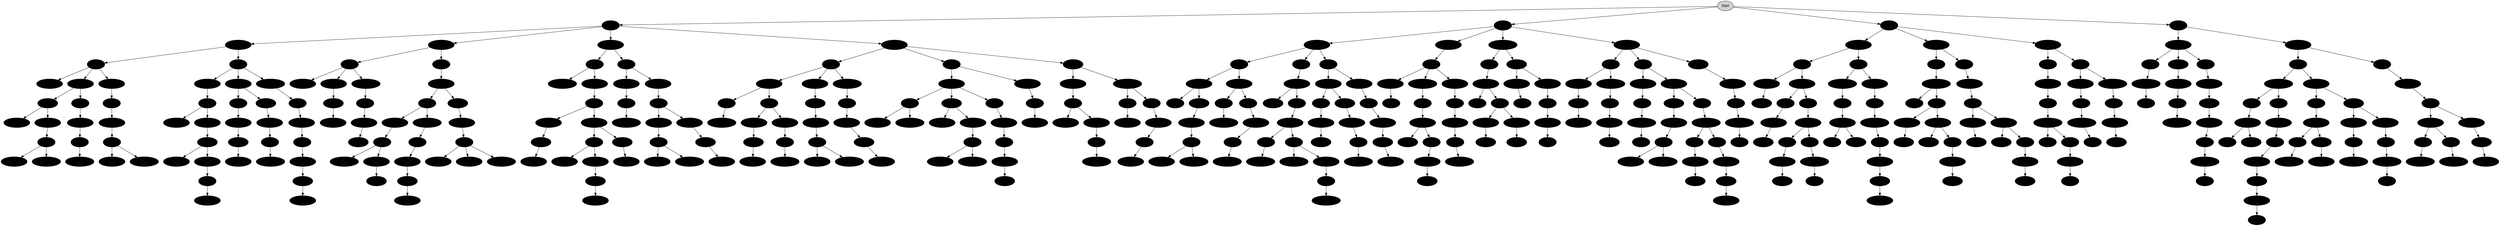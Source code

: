 digraph G {
node [style = "filled"; fontname = "Arial"; colorscheme = ylgnbu3;];
"1555093762" [label="Start"; fillcolor="lightgrey" ];
"1190900417" [label="Jo / 2"; fillcolor="lightblue" ];
"379110473" [label="Georg / 3"; fillcolor="lightpink" ];
"99550389" [label="Jo / 6"; fillcolor="lightblue" ];
"1598924227" [label="Georg / 6"; fillcolor="lightpink" ];
"1144748369" [label="Georg / 2"; fillcolor="lightpink" ];
"340870931" [label="Jo / 10"; fillcolor="lightblue" ];
"1768305536" [label="Georg / 8"; fillcolor="lightpink" ];
"1530388690" [label="Georg / 6"; fillcolor="lightpink" ];
"1146743572" [label="Jo / 8"; fillcolor="lightblue" ];
"1512981843" [label="Georg / 4"; fillcolor="lightpink" ];
"42768293" [label="Georg / 10"; fillcolor="lightpink" ];
"1717159510" [label="Jo / 4"; fillcolor="lightblue" ];
"1834188994" [label="Georg / 6"; fillcolor="lightpink" ];
"1174361318" [label="Jo / 8"; fillcolor="lightblue" ];
"589873731" [label="Georg / 10"; fillcolor="lightpink" ];
"200006406" [label="Georg / 8"; fillcolor="lightpink" ];
"2052001577" [label="Jo / 4"; fillcolor="lightblue" ];
"1160264930" [label="Georg / 6"; fillcolor="lightpink" ];
"544724190" [label="Jo / 8"; fillcolor="lightblue" ];
"1972439101" [label="Georg / 4"; fillcolor="lightpink" ];
"2007328737" [label="Georg / 10"; fillcolor="lightpink" ];
"1936628443" [label="Jo / 8"; fillcolor="lightblue" ];
"1830908236" [label="Georg / 4"; fillcolor="lightpink" ];
"277630005" [label="Jo / 6"; fillcolor="lightblue" ];
"1288354730" [label="Georg / 6"; fillcolor="lightpink" ];
"1274370218" [label="Georg / 8"; fillcolor="lightpink" ];
"758705033" [label="Jo / 10"; fillcolor="lightblue" ];
"1604839423" [label="Georg / 6"; fillcolor="lightpink" ];
"1177096266" [label="Georg / 2"; fillcolor="lightpink" ];
"670576685" [label="Jo / 4"; fillcolor="lightblue" ];
"1299641336" [label="Georg / 6"; fillcolor="lightpink" ];
"764308918" [label="Georg / 6"; fillcolor="lightpink" ];
"598446861" [label="Jo / 4"; fillcolor="lightblue" ];
"1161082381" [label="Georg / 8"; fillcolor="lightpink" ];
"1067938912" [label="Jo / 10"; fillcolor="lightblue" ];
"1637506559" [label="Georg / 2"; fillcolor="lightpink" ];
"517380410" [label="Jo / 10"; fillcolor="lightblue" ];
"2117255219" [label="Georg / 8"; fillcolor="lightpink" ];
"2058534881" [label="Jo / 6"; fillcolor="lightblue" ];
"1232367853" [label="Georg / 10"; fillcolor="lightpink" ];
"1673605040" [label="Georg / 10"; fillcolor="lightpink" ];
"186276003" [label="Jo / 6"; fillcolor="lightblue" ];
"1681433494" [label="Georg / 8"; fillcolor="lightpink" ];
"237061348" [label="Jo / 4"; fillcolor="lightblue" ];
"1685538367" [label="Georg / 2"; fillcolor="lightpink" ];
"1030870354" [label="Jo / 10"; fillcolor="lightblue" ];
"485815673" [label="Georg / 6"; fillcolor="lightpink" ];
"410424423" [label="Georg / 5"; fillcolor="lightpink" ];
"1190035432" [label="Jo / 6"; fillcolor="lightblue" ];
"1963387170" [label="Georg / 4"; fillcolor="lightpink" ];
"1323468230" [label="Georg / 6"; fillcolor="lightpink" ];
"1645995473" [label="Jo / 10"; fillcolor="lightblue" ];
"1463801669" [label="Georg / 2"; fillcolor="lightpink" ];
"355629945" [label="Georg / 10"; fillcolor="lightpink" ];
"1327763628" [label="Jo / 8"; fillcolor="lightblue" ];
"1915503092" [label="Georg / 6"; fillcolor="lightpink" ];
"1535128843" [label="Jo / 10"; fillcolor="lightblue" ];
"1567581361" [label="Jo / 4"; fillcolor="lightblue" ];
"849460928" [label="Georg / 2"; fillcolor="lightpink" ];
"580024961" [label="Jo / 6"; fillcolor="lightblue" ];
"2027961269" [label="Georg / 4"; fillcolor="lightpink" ];
"1586270964" [label="Jo / 8"; fillcolor="lightblue" ];
"1642360923" [label="Georg / 10"; fillcolor="lightpink" ];
"1343441044" [label="Georg / 6"; fillcolor="lightpink" ];
"693632176" [label="Jo / 10"; fillcolor="lightblue" ];
"326549596" [label="Georg / 10"; fillcolor="lightpink" ];
"1364335809" [label="Jo / 8"; fillcolor="lightblue" ];
"458209687" [label="Georg / 6"; fillcolor="lightpink" ];
"233530418" [label="Jo / 10"; fillcolor="lightblue" ];
"683287027" [label="Georg / 8"; fillcolor="lightpink" ];
"1766822961" [label="Jo / 10"; fillcolor="lightblue" ];
"254413710" [label="Georg / 8"; fillcolor="lightpink" ];
"1496724653" [label="Jo / 6"; fillcolor="lightblue" ];
"553264065" [label="Georg / 4"; fillcolor="lightpink" ];
"897697267" [label="Georg / 6"; fillcolor="lightpink" ];
"1789447862" [label="Georg / 10"; fillcolor="lightpink" ];
"38997010" [label="Georg / 9"; fillcolor="lightpink" ];
"1942406066" [label="Jo / 8"; fillcolor="lightblue" ];
"1213415012" [label="Georg / 10"; fillcolor="lightpink" ];
"1688376486" [label="Georg / 4"; fillcolor="lightpink" ];
"2114664380" [label="Jo / 6"; fillcolor="lightblue" ];
"999661724" [label="Georg / 2"; fillcolor="lightpink" ];
"1793329556" [label="Jo / 10"; fillcolor="lightblue" ];
"445884362" [label="Georg / 6"; fillcolor="lightpink" ];
"1031980531" [label="Georg / 8"; fillcolor="lightpink" ];
"721748895" [label="Jo / 4"; fillcolor="lightblue" ];
"1642534850" [label="Georg / 6"; fillcolor="lightpink" ];
"1724731843" [label="Georg / 2"; fillcolor="lightpink" ];
"1305193908" [label="Jo / 10"; fillcolor="lightblue" ];
"1313953385" [label="Georg / 6"; fillcolor="lightpink" ];
"399573350" [label="Jo / 10"; fillcolor="lightblue" ];
"463345942" [label="Georg / 6"; fillcolor="lightpink" ];
"195600860" [label="Jo / 6"; fillcolor="lightblue" ];
"1334729950" [label="Georg / 6"; fillcolor="lightpink" ];
"1347137144" [label="Jo / 8"; fillcolor="lightblue" ];
"997608398" [label="Georg / 10"; fillcolor="lightpink" ];
"1973336893" [label="Georg / 2"; fillcolor="lightpink" ];
"1212899836" [label="Jo / 4"; fillcolor="lightblue" ];
"1174290147" [label="Georg / 6"; fillcolor="lightpink" ];
"1289696681" [label="Jo / 8"; fillcolor="lightblue" ];
"1285044316" [label="Georg / 4"; fillcolor="lightpink" ];
"1607460018" [label="Georg / 10"; fillcolor="lightpink" ];
"1811075214" [label="Georg / 8"; fillcolor="lightpink" ];
"1588970020" [label="Jo / 10"; fillcolor="lightblue" ];
"1407343478" [label="Georg / 6"; fillcolor="lightpink" ];
"1940447180" [label="Georg / 1"; fillcolor="lightpink" ];
"245565335" [label="Jo / 4"; fillcolor="lightblue" ];
"2121744517" [label="Georg / 4"; fillcolor="lightpink" ];
"1066376662" [label="Jo / 8"; fillcolor="lightblue" ];
"183264084" [label="Georg / 10"; fillcolor="lightpink" ];
"476402209" [label="Jo / 6"; fillcolor="lightblue" ];
"1490180672" [label="Georg / 2"; fillcolor="lightpink" ];
"460332449" [label="Jo / 10"; fillcolor="lightblue" ];
"1919892312" [label="Georg / 8"; fillcolor="lightpink" ];
"1143839598" [label="Georg / 6"; fillcolor="lightpink" ];
"250075633" [label="Jo / 8"; fillcolor="lightblue" ];
"358699161" [label="Georg / 10"; fillcolor="lightpink" ];
"517938326" [label="Georg / 6"; fillcolor="lightpink" ];
"914424520" [label="Jo / 10"; fillcolor="lightblue" ];
"110718392" [label="Georg / 8"; fillcolor="lightpink" ];
"425918570" [label="Jo / 6"; fillcolor="lightblue" ];
"2143192188" [label="Georg / 4"; fillcolor="lightpink" ];
"1100439041" [label="Georg / 10"; fillcolor="lightpink" ];
"204349222" [label="Georg / 10"; fillcolor="lightpink" ];
"231685785" [label="Jo / 6"; fillcolor="lightblue" ];
"114935352" [label="Georg / 8"; fillcolor="lightpink" ];
"2110121908" [label="Jo / 10"; fillcolor="lightblue" ];
"32374789" [label="Georg / 2"; fillcolor="lightpink" ];
"1973538135" [label="Jo / 8"; fillcolor="lightblue" ];
"1023487453" [label="Georg / 2"; fillcolor="lightpink" ];
"1865127310" [label="Jo / 6"; fillcolor="lightblue" ];
"515132998" [label="Georg / 4"; fillcolor="lightpink" ];
"1694819250" [label="Georg / 10"; fillcolor="lightpink" ];
"1365202186" [label="Jo / 10"; fillcolor="lightblue" ];
"1651191114" [label="Georg / 6"; fillcolor="lightpink" ];
"1586600255" [label="Georg / 8"; fillcolor="lightpink" ];
"474675244" [label="Jo / 6"; fillcolor="lightblue" ];
"932583850" [label="Georg / 4"; fillcolor="lightpink" ];
"212628335" [label="Georg / 10"; fillcolor="lightpink" ];
"1579572132" [label="Jo / 4"; fillcolor="lightblue" ];
"359023572" [label="Georg / 6"; fillcolor="lightpink" ];
"305808283" [label="Jo / 6"; fillcolor="lightblue" ];
"2111991224" [label="Georg / 8"; fillcolor="lightpink" ];
"292938459" [label="Jo / 10"; fillcolor="lightblue" ];
"917142466" [label="Georg / 8"; fillcolor="lightpink" ];
"1993134103" [label="Jo / 4"; fillcolor="lightblue" ];
"405662939" [label="Georg / 6"; fillcolor="lightpink" ];
"653305407" [label="Jo / 10"; fillcolor="lightblue" ];
"1130478920" [label="Georg / 4"; fillcolor="lightpink" ];
"1404928347" [label="Jo / 6"; fillcolor="lightblue" ];
"604107971" [label="Georg / 8"; fillcolor="lightpink" ];
"123961122" [label="Georg / 6"; fillcolor="lightpink" ];
"1227229563" [label="Jo / 8"; fillcolor="lightblue" ];
"1982791261" [label="Georg / 10"; fillcolor="lightpink" ];
"1562557367" [label="Georg / 10"; fillcolor="lightpink" ];
"1101288798" [label="Jo / 6"; fillcolor="lightblue" ];
"942731712" [label="Georg / 2"; fillcolor="lightpink" ];
"971848845" [label="Jo / 8"; fillcolor="lightblue" ];
"1910163204" [label="Georg / 6"; fillcolor="lightpink" ];
"305623748" [label="Jo / 4"; fillcolor="lightblue" ];
"758529971" [label="Georg / 2"; fillcolor="lightpink" ];
"2104457164" [label="Jo / 3"; fillcolor="lightblue" ];
"1521118594" [label="Georg / 2"; fillcolor="lightpink" ];
"1940030785" [label="Jo / 2"; fillcolor="lightblue" ];
"1869997857" [label="Georg / 6"; fillcolor="lightpink" ];
"1763847188" [label="Jo / 4"; fillcolor="lightblue" ];
"1617791695" [label="Jo / 10"; fillcolor="lightblue" ];
"125993742" [label="Georg / 8"; fillcolor="lightpink" ];
"1192108080" [label="Jo / 6"; fillcolor="lightblue" ];
"1068824137" [label="Georg / 4"; fillcolor="lightpink" ];
"864237698" [label="Georg / 10"; fillcolor="lightpink" ];
"537548559" [label="Georg / 4"; fillcolor="lightpink" ];
"380894366" [label="Jo / 8"; fillcolor="lightblue" ];
"237852351" [label="Georg / 10"; fillcolor="lightpink" ];
"608188624" [label="Jo / 6"; fillcolor="lightblue" ];
"1451270520" [label="Georg / 6"; fillcolor="lightpink" ];
"1608446010" [label="Jo / 8"; fillcolor="lightblue" ];
"992136656" [label="Georg / 10"; fillcolor="lightpink" ];
"511833308" [label="Jo / 6"; fillcolor="lightblue" ];
"1297685781" [label="Georg / 8"; fillcolor="lightpink" ];
"1705929636" [label="Jo / 10"; fillcolor="lightblue" ];
"1221555852" [label="Jo / 4"; fillcolor="lightblue" ];
"1509514333" [label="Georg / 6"; fillcolor="lightpink" ];
"1556956098" [label="Jo / 2"; fillcolor="lightblue" ];
"1252585652" [label="Georg / 10"; fillcolor="lightpink" ];
"2036368507" [label="Jo / 8"; fillcolor="lightblue" ];
"1785210046" [label="Georg / 10"; fillcolor="lightpink" ];
"1552787810" [label="Georg / 4"; fillcolor="lightpink" ];
"1361960727" [label="Jo / 2"; fillcolor="lightblue" ];
"739498517" [label="Georg / 10"; fillcolor="lightpink" ];
"125130493" [label="Jo / 8"; fillcolor="lightblue" ];
"914504136" [label="Georg / 6"; fillcolor="lightpink" ];
"166239592" [label="Jo / 4"; fillcolor="lightblue" ];
"991505714" [label="Georg / 8"; fillcolor="lightpink" ];
"385242642" [label="Jo / 10"; fillcolor="lightblue" ];
"824009085" [label="Jo / 10"; fillcolor="lightblue" ];
"2085857771" [label="Georg / 8"; fillcolor="lightpink" ];
"248609774" [label="Jo / 6"; fillcolor="lightblue" ];
"708049632" [label="Georg / 10"; fillcolor="lightpink" ];
"1887400018" [label="Georg / 4"; fillcolor="lightpink" ];
"285377351" [label="Jo / 6"; fillcolor="lightblue" ];
"344560770" [label="Georg / 8"; fillcolor="lightpink" ];
"559450121" [label="Jo / 10"; fillcolor="lightblue" ];
"716083600" [label="Georg / 6"; fillcolor="lightpink" ];
"791885625" [label="Georg / 8"; fillcolor="lightpink" ];
"2001112025" [label="Jo / 2"; fillcolor="lightblue" ];
"314265080" [label="Georg / 6"; fillcolor="lightpink" ];
"1288141870" [label="Jo / 4"; fillcolor="lightblue" ];
"2054881392" [label="Georg / 10"; fillcolor="lightpink" ];
"966808741" [label="Jo / 8"; fillcolor="lightblue" ];
"1908153060" [label="Georg / 6"; fillcolor="lightpink" ];
"116211441" [label="Jo / 10"; fillcolor="lightblue" ];
"607635164" [label="Jo / 4"; fillcolor="lightblue" ];
"529116035" [label="Georg / 2"; fillcolor="lightpink" ];
"242481580" [label="Jo / 10"; fillcolor="lightblue" ];
"1627800613" [label="Georg / 4"; fillcolor="lightpink" ];
"2065530879" [label="Jo / 6"; fillcolor="lightblue" ];
"697960108" [label="Georg / 6"; fillcolor="lightpink" ];
"943010986" [label="Jo / 8"; fillcolor="lightblue" ];
"1807837413" [label="Georg / 10"; fillcolor="lightpink" ];
"2066940133" [label="Georg / 10"; fillcolor="lightpink" ];
"48612937" [label="Jo / 4"; fillcolor="lightblue" ];
"325333723" [label="Georg / 6"; fillcolor="lightpink" ];
"1937962514" [label="Jo / 8"; fillcolor="lightblue" ];
"274064559" [label="Jo / 6"; fillcolor="lightblue" ];
"1018081122" [label="Georg / 2"; fillcolor="lightpink" ];
"242131142" [label="Jo / 10"; fillcolor="lightblue" ];
"1782113663" [label="Georg / 8"; fillcolor="lightpink" ];
"1433867275" [label="Jo / 10"; fillcolor="lightblue" ];
"476800120" [label="Jo / 10"; fillcolor="lightblue" ];
"1744347043" [label="Georg / 6"; fillcolor="lightpink" ];
"1254526270" [label="Jo / 2"; fillcolor="lightblue" ];
"662441761" [label="Georg / 8"; fillcolor="lightpink" ];
"1618212626" [label="Jo / 6"; fillcolor="lightblue" ];
"1129670968" [label="Georg / 4"; fillcolor="lightpink" ];
"1023714065" [label="Jo / 2"; fillcolor="lightblue" ];
"2051450519" [label="Georg / 4"; fillcolor="lightpink" ];
"99747242" [label="Jo / 6"; fillcolor="lightblue" ];
"1837543557" [label="Georg / 6"; fillcolor="lightpink" ];
"1971489295" [label="Jo / 10"; fillcolor="lightblue" ];
"985655350" [label="Georg / 2"; fillcolor="lightpink" ];
"804611486" [label="Georg / 10"; fillcolor="lightpink" ];
"2008017533" [label="Jo / 8"; fillcolor="lightblue" ];
"370988149" [label="Georg / 6"; fillcolor="lightpink" ];
"1395089624" [label="Jo / 10"; fillcolor="lightblue" ];
"1476011703" [label="Jo / 4"; fillcolor="lightblue" ];
"1603195447" [label="Georg / 6"; fillcolor="lightpink" ];
"792791759" [label="Jo / 2"; fillcolor="lightblue" ];
"1191747167" [label="Georg / 10"; fillcolor="lightpink" ];
"1094834071" [label="Jo / 8"; fillcolor="lightblue" ];
"1761061602" [label="Georg / 2"; fillcolor="lightpink" ];
"1330106945" [label="Jo / 10"; fillcolor="lightblue" ];
"1279149968" [label="Georg / 8"; fillcolor="lightpink" ];
"59559151" [label="Jo / 6"; fillcolor="lightblue" ];
"1450821318" [label="Georg / 6"; fillcolor="lightpink" ];
"668849042" [label="Georg / 10"; fillcolor="lightpink" ];
"434176574" [label="Jo / 6"; fillcolor="lightblue" ];
"2096057945" [label="Georg / 10"; fillcolor="lightpink" ];
"1689843956" [label="Jo / 2"; fillcolor="lightblue" ];
"766572210" [label="Georg / 6"; fillcolor="lightpink" ];
"1020391880" [label="Jo / 10"; fillcolor="lightblue" ];
"977993101" [label="Jo / 8"; fillcolor="lightblue" ];
"429313384" [label="Georg / 6"; fillcolor="lightpink" ];
"859417998" [label="Jo / 10"; fillcolor="lightblue" ];
"5592464" [label="Georg / 8"; fillcolor="lightpink" ];
"1830712962" [label="Jo / 10"; fillcolor="lightblue" ];
"1112280004" [label="Georg / 6"; fillcolor="lightpink" ];
"1013423070" [label="Jo / 8"; fillcolor="lightblue" ];
"380936215" [label="Georg / 10"; fillcolor="lightpink" ];
"142638629" [label="Jo / 2"; fillcolor="lightblue" ];
"707806938" [label="Jo / 5"; fillcolor="lightblue" ];
"705265961" [label="Georg / 2"; fillcolor="lightpink" ];
"428746855" [label="Jo / 4"; fillcolor="lightblue" ];
"317983781" [label="Georg / 8"; fillcolor="lightpink" ];
"987405879" [label="Jo / 10"; fillcolor="lightblue" ];
"1555845260" [label="Georg / 6"; fillcolor="lightpink" ];
"874088044" [label="Jo / 6"; fillcolor="lightblue" ];
"104739310" [label="Georg / 8"; fillcolor="lightpink" ];
"1761291320" [label="Jo / 10"; fillcolor="lightblue" ];
"1451043227" [label="Jo / 2"; fillcolor="lightblue" ];
"783286238" [label="Georg / 4"; fillcolor="lightpink" ];
"1500056228" [label="Jo / 6"; fillcolor="lightblue" ];
"1749186397" [label="Georg / 8"; fillcolor="lightpink" ];
"1464642111" [label="Jo / 10"; fillcolor="lightblue" ];
"105704967" [label="Jo / 8"; fillcolor="lightblue" ];
"392292416" [label="Georg / 10"; fillcolor="lightpink" ];
"1818402158" [label="Jo / 6"; fillcolor="lightblue" ];
"1590550415" [label="Jo / 6"; fillcolor="lightblue" ];
"1058025095" [label="Georg / 10"; fillcolor="lightpink" ];
"665576141" [label="Jo / 8"; fillcolor="lightblue" ];
"1599771323" [label="Georg / 6"; fillcolor="lightpink" ];
"1876631416" [label="Jo / 4"; fillcolor="lightblue" ];
"1359044626" [label="Jo / 10"; fillcolor="lightblue" ];
"692342133" [label="Georg / 4"; fillcolor="lightpink" ];
"578866604" [label="Jo / 2"; fillcolor="lightblue" ];
"353842779" [label="Georg / 10"; fillcolor="lightpink" ];
"1338823963" [label="Jo / 8"; fillcolor="lightblue" ];
"1156060786" [label="Georg / 6"; fillcolor="lightpink" ];
"1612799726" [label="Jo / 10"; fillcolor="lightblue" ];
"1286084959" [label="Georg / 8"; fillcolor="lightpink" ];
"1709537756" [label="Georg / 6"; fillcolor="lightpink" ];
"1639622804" [label="Jo / 2"; fillcolor="lightblue" ];
"184966243" [label="Georg / 10"; fillcolor="lightpink" ];
"124313277" [label="Jo / 8"; fillcolor="lightblue" ];
"1225616405" [label="Jo / 6"; fillcolor="lightblue" ];
"2101842856" [label="Georg / 2"; fillcolor="lightpink" ];
"1151020327" [label="Jo / 10"; fillcolor="lightblue" ];
"88579647" [label="Georg / 8"; fillcolor="lightpink" ];
"654845766" [label="Jo / 10"; fillcolor="lightblue" ];
"1712536284" [label="Jo / 4"; fillcolor="lightblue" ];
"2080166188" [label="Georg / 2"; fillcolor="lightpink" ];
"1123225098" [label="Jo / 10"; fillcolor="lightblue" ];
"606548741" [label="Jo / 8"; fillcolor="lightblue" ];
"1528637575" [label="Georg / 4"; fillcolor="lightpink" ];
"1190524793" [label="Jo / 6"; fillcolor="lightblue" ];
"472654579" [label="Georg / 2"; fillcolor="lightpink" ];
"26117480" [label="Jo / 10"; fillcolor="lightblue" ];
"870698190" [label="Georg / 8"; fillcolor="lightpink" ];
"1514322932" [label="Jo / 10"; fillcolor="lightblue" ];
"654582261" [label="Jo / 4"; fillcolor="lightblue" ];
"1389647288" [label="Georg / 2"; fillcolor="lightpink" ];
"1330278544" [label="Jo / 10"; fillcolor="lightblue" ];
"1634198" [label="Georg / 8"; fillcolor="lightpink" ];
"110456297" [label="Jo / 4"; fillcolor="lightblue" ];
"1989972246" [label="Georg / 6"; fillcolor="lightpink" ];
"1791930789" [label="Jo / 8"; fillcolor="lightblue" ];
"762152757" [label="Georg / 10"; fillcolor="lightpink" ];
"12209492" [label="Jo / 6"; fillcolor="lightblue" ];
"314337396" [label="Jo / 2"; fillcolor="lightblue" ];
"232824863" [label="Georg / 4"; fillcolor="lightpink" ];
"1282788025" [label="Jo / 6"; fillcolor="lightblue" ];
"519569038" [label="Jo / 6"; fillcolor="lightblue" ];
"1870252780" [label="Georg / 4"; fillcolor="lightpink" ];
"1729199940" [label="Jo / 8"; fillcolor="lightblue" ];
"97730845" [label="Georg / 10"; fillcolor="lightpink" ];
"611437735" [label="Jo / 2"; fillcolor="lightblue" ];
"100555887" [label="Georg / 10"; fillcolor="lightpink" ];
"1769597131" [label="Jo / 8"; fillcolor="lightblue" ];
"1983747920" [label="Georg / 6"; fillcolor="lightpink" ];
"1543727556" [label="Jo / 10"; fillcolor="lightblue" ];
"736709391" [label="Jo / 7"; fillcolor="lightblue" ];
"225493257" [label="Georg / 6"; fillcolor="lightpink" ];
"401424608" [label="Jo / 6"; fillcolor="lightblue" ];
"1348949648" [label="Georg / 10"; fillcolor="lightpink" ];
"834133664" [label="Jo / 2"; fillcolor="lightblue" ];
"985934102" [label="Jo / 10"; fillcolor="lightblue" ];
"1205044462" [label="Georg / 8"; fillcolor="lightpink" ];
"761960786" [label="Jo / 6"; fillcolor="lightblue" ];
"581374081" [label="Georg / 10"; fillcolor="lightpink" ];
"959447386" [label="Jo / 4"; fillcolor="lightblue" ];
"1654589030" [label="Georg / 2"; fillcolor="lightpink" ];
"466002798" [label="Jo / 10"; fillcolor="lightblue" ];
"33524623" [label="Georg / 8"; fillcolor="lightpink" ];
"947679291" [label="Jo / 6"; fillcolor="lightblue" ];
"575335780" [label="Georg / 10"; fillcolor="lightpink" ];
"205125520" [label="Jo / 8"; fillcolor="lightblue" ];
"1911006827" [label="Georg / 4"; fillcolor="lightpink" ];
"717356484" [label="Jo / 2"; fillcolor="lightblue" ];
"1595212853" [label="Georg / 10"; fillcolor="lightpink" ];
"475266352" [label="Jo / 8"; fillcolor="lightblue" ];
"1355531311" [label="Georg / 6"; fillcolor="lightpink" ];
"1967205423" [label="Jo / 6"; fillcolor="lightblue" ];
"42121758" [label="Jo / 10"; fillcolor="lightblue" ];
"20671747" [label="Jo / 6"; fillcolor="lightblue" ];
"257895351" [label="Georg / 8"; fillcolor="lightpink" ];
"1929600551" [label="Jo / 4"; fillcolor="lightblue" ];
"1690716179" [label="Georg / 2"; fillcolor="lightpink" ];
"1053782781" [label="Jo / 10"; fillcolor="lightblue" ];
"1211888640" [label="Georg / 6"; fillcolor="lightpink" ];
"564160838" [label="Jo / 8"; fillcolor="lightblue" ];
"2012232625" [label="Georg / 6"; fillcolor="lightpink" ];
"846063400" [label="Jo / 4"; fillcolor="lightblue" ];
"627150481" [label="Georg / 8"; fillcolor="lightpink" ];
"128526626" [label="Jo / 6"; fillcolor="lightblue" ];
"1911728085" [label="Georg / 10"; fillcolor="lightpink" ];
"754666084" [label="Jo / 10"; fillcolor="lightblue" ];
"88558700" [label="Georg / 2"; fillcolor="lightpink" ];
"1265210847" [label="Jo / 10"; fillcolor="lightblue" ];
"801197928" [label="Georg / 2"; fillcolor="lightpink" ];
"1495242910" [label="Jo / 6"; fillcolor="lightblue" ];
"1711574013" [label="Georg / 10"; fillcolor="lightpink" ];
"1631862159" [label="Georg / 8"; fillcolor="lightpink" ];
"1146848448" [label="Jo / 6"; fillcolor="lightblue" ];
"1638215613" [label="Georg / 10"; fillcolor="lightpink" ];
"591137559" [label="Jo / 8"; fillcolor="lightblue" ];
"1674896058" [label="Jo / 6"; fillcolor="lightblue" ];
"2075203460" [label="Georg / 2"; fillcolor="lightpink" ];
"866191240" [label="Jo / 4"; fillcolor="lightblue" ];
"1879492184" [label="Georg / 6"; fillcolor="lightpink" ];
"872627152" [label="Jo / 2"; fillcolor="lightblue" ];
"1207769059" [label="Georg / 10"; fillcolor="lightpink" ];
"2094777811" [label="Jo / 8"; fillcolor="lightblue" ];
"984213526" [label="Georg / 10"; fillcolor="lightpink" ];
"400136488" [label="Georg / 8"; fillcolor="lightpink" ];
"942986815" [label="Jo / 10"; fillcolor="lightblue" ];
"451111351" [label="Georg / 6"; fillcolor="lightpink" ];
"1555093762" -> "1190900417";
"1190900417" -> "379110473";
"379110473" -> "99550389";
"99550389" -> "1598924227";
"99550389" -> "1144748369";
"1144748369" -> "340870931";
"340870931" -> "1768305536";
"340870931" -> "1530388690";
"1530388690" -> "1146743572";
"1146743572" -> "1512981843";
"1146743572" -> "42768293";
"1144748369" -> "1717159510";
"1717159510" -> "1834188994";
"1834188994" -> "1174361318";
"1174361318" -> "589873731";
"99550389" -> "200006406";
"200006406" -> "2052001577";
"2052001577" -> "1160264930";
"1160264930" -> "544724190";
"544724190" -> "1972439101";
"544724190" -> "2007328737";
"379110473" -> "1936628443";
"1936628443" -> "1830908236";
"1830908236" -> "277630005";
"277630005" -> "1288354730";
"277630005" -> "1274370218";
"1274370218" -> "758705033";
"758705033" -> "1604839423";
"758705033" -> "1177096266";
"1177096266" -> "670576685";
"670576685" -> "1299641336";
"1936628443" -> "764308918";
"764308918" -> "598446861";
"598446861" -> "1161082381";
"1161082381" -> "1067938912";
"1067938912" -> "1637506559";
"764308918" -> "517380410";
"517380410" -> "2117255219";
"2117255219" -> "2058534881";
"2058534881" -> "1232367853";
"1936628443" -> "1673605040";
"1673605040" -> "186276003";
"186276003" -> "1681433494";
"1681433494" -> "237061348";
"237061348" -> "1685538367";
"1685538367" -> "1030870354";
"1030870354" -> "485815673";
"1190900417" -> "410424423";
"410424423" -> "1190035432";
"1190035432" -> "1963387170";
"1190035432" -> "1323468230";
"1323468230" -> "1645995473";
"1645995473" -> "1463801669";
"1190035432" -> "355629945";
"355629945" -> "1327763628";
"1327763628" -> "1915503092";
"1915503092" -> "1535128843";
"410424423" -> "1567581361";
"1567581361" -> "849460928";
"849460928" -> "580024961";
"580024961" -> "2027961269";
"2027961269" -> "1586270964";
"1586270964" -> "1642360923";
"1586270964" -> "1343441044";
"1343441044" -> "693632176";
"580024961" -> "326549596";
"326549596" -> "1364335809";
"1364335809" -> "458209687";
"458209687" -> "233530418";
"233530418" -> "683287027";
"849460928" -> "1766822961";
"1766822961" -> "254413710";
"254413710" -> "1496724653";
"1496724653" -> "553264065";
"1496724653" -> "897697267";
"1496724653" -> "1789447862";
"1190900417" -> "38997010";
"38997010" -> "1942406066";
"1942406066" -> "1213415012";
"1942406066" -> "1688376486";
"1688376486" -> "2114664380";
"2114664380" -> "999661724";
"999661724" -> "1793329556";
"1793329556" -> "445884362";
"2114664380" -> "1031980531";
"1031980531" -> "721748895";
"721748895" -> "1642534850";
"721748895" -> "1724731843";
"1724731843" -> "1305193908";
"1305193908" -> "1313953385";
"1031980531" -> "399573350";
"399573350" -> "463345942";
"38997010" -> "195600860";
"195600860" -> "1334729950";
"1334729950" -> "1347137144";
"1347137144" -> "997608398";
"195600860" -> "1973336893";
"1973336893" -> "1212899836";
"1212899836" -> "1174290147";
"1174290147" -> "1289696681";
"1289696681" -> "1285044316";
"1289696681" -> "1607460018";
"1212899836" -> "1811075214";
"1811075214" -> "1588970020";
"1588970020" -> "1407343478";
"1190900417" -> "1940447180";
"1940447180" -> "245565335";
"245565335" -> "2121744517";
"2121744517" -> "1066376662";
"1066376662" -> "183264084";
"2121744517" -> "476402209";
"476402209" -> "1490180672";
"1490180672" -> "460332449";
"460332449" -> "1919892312";
"476402209" -> "1143839598";
"1143839598" -> "250075633";
"250075633" -> "358699161";
"245565335" -> "517938326";
"517938326" -> "914424520";
"914424520" -> "110718392";
"110718392" -> "425918570";
"425918570" -> "2143192188";
"425918570" -> "1100439041";
"245565335" -> "204349222";
"204349222" -> "231685785";
"231685785" -> "114935352";
"114935352" -> "2110121908";
"2110121908" -> "32374789";
"1940447180" -> "1973538135";
"1973538135" -> "1023487453";
"1023487453" -> "1865127310";
"1865127310" -> "515132998";
"1865127310" -> "1694819250";
"1023487453" -> "1365202186";
"1365202186" -> "1651191114";
"1365202186" -> "1586600255";
"1586600255" -> "474675244";
"474675244" -> "932583850";
"474675244" -> "212628335";
"1023487453" -> "1579572132";
"1579572132" -> "359023572";
"359023572" -> "305808283";
"305808283" -> "2111991224";
"2111991224" -> "292938459";
"1973538135" -> "917142466";
"917142466" -> "1993134103";
"1993134103" -> "405662939";
"1940447180" -> "653305407";
"653305407" -> "1130478920";
"1130478920" -> "1404928347";
"1404928347" -> "604107971";
"1404928347" -> "123961122";
"123961122" -> "1227229563";
"1227229563" -> "1982791261";
"653305407" -> "1562557367";
"1562557367" -> "1101288798";
"1101288798" -> "942731712";
"1562557367" -> "971848845";
"971848845" -> "1910163204";
"1910163204" -> "305623748";
"305623748" -> "758529971";
"1555093762" -> "2104457164";
"2104457164" -> "1521118594";
"1521118594" -> "1940030785";
"1940030785" -> "1869997857";
"1869997857" -> "1763847188";
"1869997857" -> "1617791695";
"1617791695" -> "125993742";
"125993742" -> "1192108080";
"1192108080" -> "1068824137";
"1192108080" -> "864237698";
"1940030785" -> "537548559";
"537548559" -> "380894366";
"380894366" -> "237852351";
"537548559" -> "608188624";
"608188624" -> "1451270520";
"1451270520" -> "1608446010";
"1608446010" -> "992136656";
"1521118594" -> "511833308";
"511833308" -> "1297685781";
"1297685781" -> "1705929636";
"1297685781" -> "1221555852";
"1221555852" -> "1509514333";
"1509514333" -> "1556956098";
"1556956098" -> "1252585652";
"1509514333" -> "2036368507";
"2036368507" -> "1785210046";
"2036368507" -> "1552787810";
"1552787810" -> "1361960727";
"1361960727" -> "739498517";
"1521118594" -> "125130493";
"125130493" -> "914504136";
"914504136" -> "166239592";
"166239592" -> "991505714";
"991505714" -> "385242642";
"914504136" -> "824009085";
"824009085" -> "2085857771";
"2085857771" -> "248609774";
"248609774" -> "708049632";
"125130493" -> "1887400018";
"1887400018" -> "285377351";
"285377351" -> "344560770";
"344560770" -> "559450121";
"559450121" -> "716083600";
"2104457164" -> "791885625";
"791885625" -> "2001112025";
"2001112025" -> "314265080";
"314265080" -> "1288141870";
"2001112025" -> "2054881392";
"2054881392" -> "966808741";
"966808741" -> "1908153060";
"1908153060" -> "116211441";
"1908153060" -> "607635164";
"607635164" -> "529116035";
"529116035" -> "242481580";
"2001112025" -> "1627800613";
"1627800613" -> "2065530879";
"2065530879" -> "697960108";
"697960108" -> "943010986";
"943010986" -> "1807837413";
"2104457164" -> "2066940133";
"2066940133" -> "48612937";
"48612937" -> "325333723";
"325333723" -> "1937962514";
"325333723" -> "274064559";
"274064559" -> "1018081122";
"1018081122" -> "242131142";
"274064559" -> "1782113663";
"1782113663" -> "1433867275";
"2066940133" -> "476800120";
"476800120" -> "1744347043";
"1744347043" -> "1254526270";
"476800120" -> "662441761";
"662441761" -> "1618212626";
"1618212626" -> "1129670968";
"1129670968" -> "1023714065";
"2104457164" -> "2051450519";
"2051450519" -> "99747242";
"99747242" -> "1837543557";
"1837543557" -> "1971489295";
"1971489295" -> "985655350";
"99747242" -> "804611486";
"804611486" -> "2008017533";
"2008017533" -> "370988149";
"370988149" -> "1395089624";
"2051450519" -> "1476011703";
"1476011703" -> "1603195447";
"1603195447" -> "792791759";
"792791759" -> "1191747167";
"1191747167" -> "1094834071";
"1476011703" -> "1761061602";
"1761061602" -> "1330106945";
"1330106945" -> "1279149968";
"1279149968" -> "59559151";
"59559151" -> "1450821318";
"59559151" -> "668849042";
"1761061602" -> "434176574";
"434176574" -> "2096057945";
"2096057945" -> "1689843956";
"1689843956" -> "766572210";
"766572210" -> "1020391880";
"2096057945" -> "977993101";
"977993101" -> "429313384";
"429313384" -> "859417998";
"859417998" -> "5592464";
"2051450519" -> "1830712962";
"1830712962" -> "1112280004";
"1112280004" -> "1013423070";
"1013423070" -> "380936215";
"380936215" -> "142638629";
"1555093762" -> "707806938";
"707806938" -> "705265961";
"705265961" -> "428746855";
"428746855" -> "317983781";
"317983781" -> "987405879";
"428746855" -> "1555845260";
"1555845260" -> "874088044";
"874088044" -> "104739310";
"104739310" -> "1761291320";
"1555845260" -> "1451043227";
"1451043227" -> "783286238";
"783286238" -> "1500056228";
"1500056228" -> "1749186397";
"1749186397" -> "1464642111";
"783286238" -> "105704967";
"105704967" -> "392292416";
"392292416" -> "1818402158";
"705265961" -> "1590550415";
"1590550415" -> "1058025095";
"1058025095" -> "665576141";
"665576141" -> "1599771323";
"1599771323" -> "1876631416";
"1599771323" -> "1359044626";
"1590550415" -> "692342133";
"692342133" -> "578866604";
"578866604" -> "353842779";
"353842779" -> "1338823963";
"1338823963" -> "1156060786";
"1156060786" -> "1612799726";
"1612799726" -> "1286084959";
"707806938" -> "1709537756";
"1709537756" -> "1639622804";
"1639622804" -> "184966243";
"184966243" -> "124313277";
"184966243" -> "1225616405";
"1225616405" -> "2101842856";
"2101842856" -> "1151020327";
"1225616405" -> "88579647";
"88579647" -> "654845766";
"88579647" -> "1712536284";
"1712536284" -> "2080166188";
"2080166188" -> "1123225098";
"1709537756" -> "606548741";
"606548741" -> "1528637575";
"1528637575" -> "1190524793";
"1190524793" -> "472654579";
"472654579" -> "26117480";
"1190524793" -> "870698190";
"870698190" -> "1514322932";
"870698190" -> "654582261";
"654582261" -> "1389647288";
"1389647288" -> "1330278544";
"707806938" -> "1634198";
"1634198" -> "110456297";
"110456297" -> "1989972246";
"1989972246" -> "1791930789";
"1791930789" -> "762152757";
"762152757" -> "12209492";
"762152757" -> "314337396";
"314337396" -> "232824863";
"232824863" -> "1282788025";
"1634198" -> "519569038";
"519569038" -> "1870252780";
"1870252780" -> "1729199940";
"1729199940" -> "97730845";
"97730845" -> "611437735";
"519569038" -> "100555887";
"100555887" -> "1769597131";
"1769597131" -> "1983747920";
"1983747920" -> "1543727556";
"1555093762" -> "736709391";
"736709391" -> "225493257";
"225493257" -> "401424608";
"401424608" -> "1348949648";
"1348949648" -> "834133664";
"225493257" -> "985934102";
"985934102" -> "1205044462";
"1205044462" -> "761960786";
"761960786" -> "581374081";
"225493257" -> "959447386";
"959447386" -> "1654589030";
"1654589030" -> "466002798";
"466002798" -> "33524623";
"33524623" -> "947679291";
"947679291" -> "575335780";
"575335780" -> "205125520";
"736709391" -> "1911006827";
"1911006827" -> "717356484";
"717356484" -> "1595212853";
"1595212853" -> "475266352";
"475266352" -> "1355531311";
"1355531311" -> "1967205423";
"1355531311" -> "42121758";
"1595212853" -> "20671747";
"20671747" -> "257895351";
"257895351" -> "1929600551";
"1929600551" -> "1690716179";
"1690716179" -> "1053782781";
"1053782781" -> "1211888640";
"1211888640" -> "564160838";
"717356484" -> "2012232625";
"2012232625" -> "846063400";
"846063400" -> "627150481";
"627150481" -> "128526626";
"128526626" -> "1911728085";
"627150481" -> "754666084";
"754666084" -> "88558700";
"2012232625" -> "1265210847";
"1265210847" -> "801197928";
"801197928" -> "1495242910";
"1495242910" -> "1711574013";
"1265210847" -> "1631862159";
"1631862159" -> "1146848448";
"1146848448" -> "1638215613";
"1638215613" -> "591137559";
"1911006827" -> "1674896058";
"1674896058" -> "2075203460";
"2075203460" -> "866191240";
"866191240" -> "1879492184";
"1879492184" -> "872627152";
"872627152" -> "1207769059";
"1879492184" -> "2094777811";
"2094777811" -> "984213526";
"866191240" -> "400136488";
"400136488" -> "942986815";
"942986815" -> "451111351";
}
